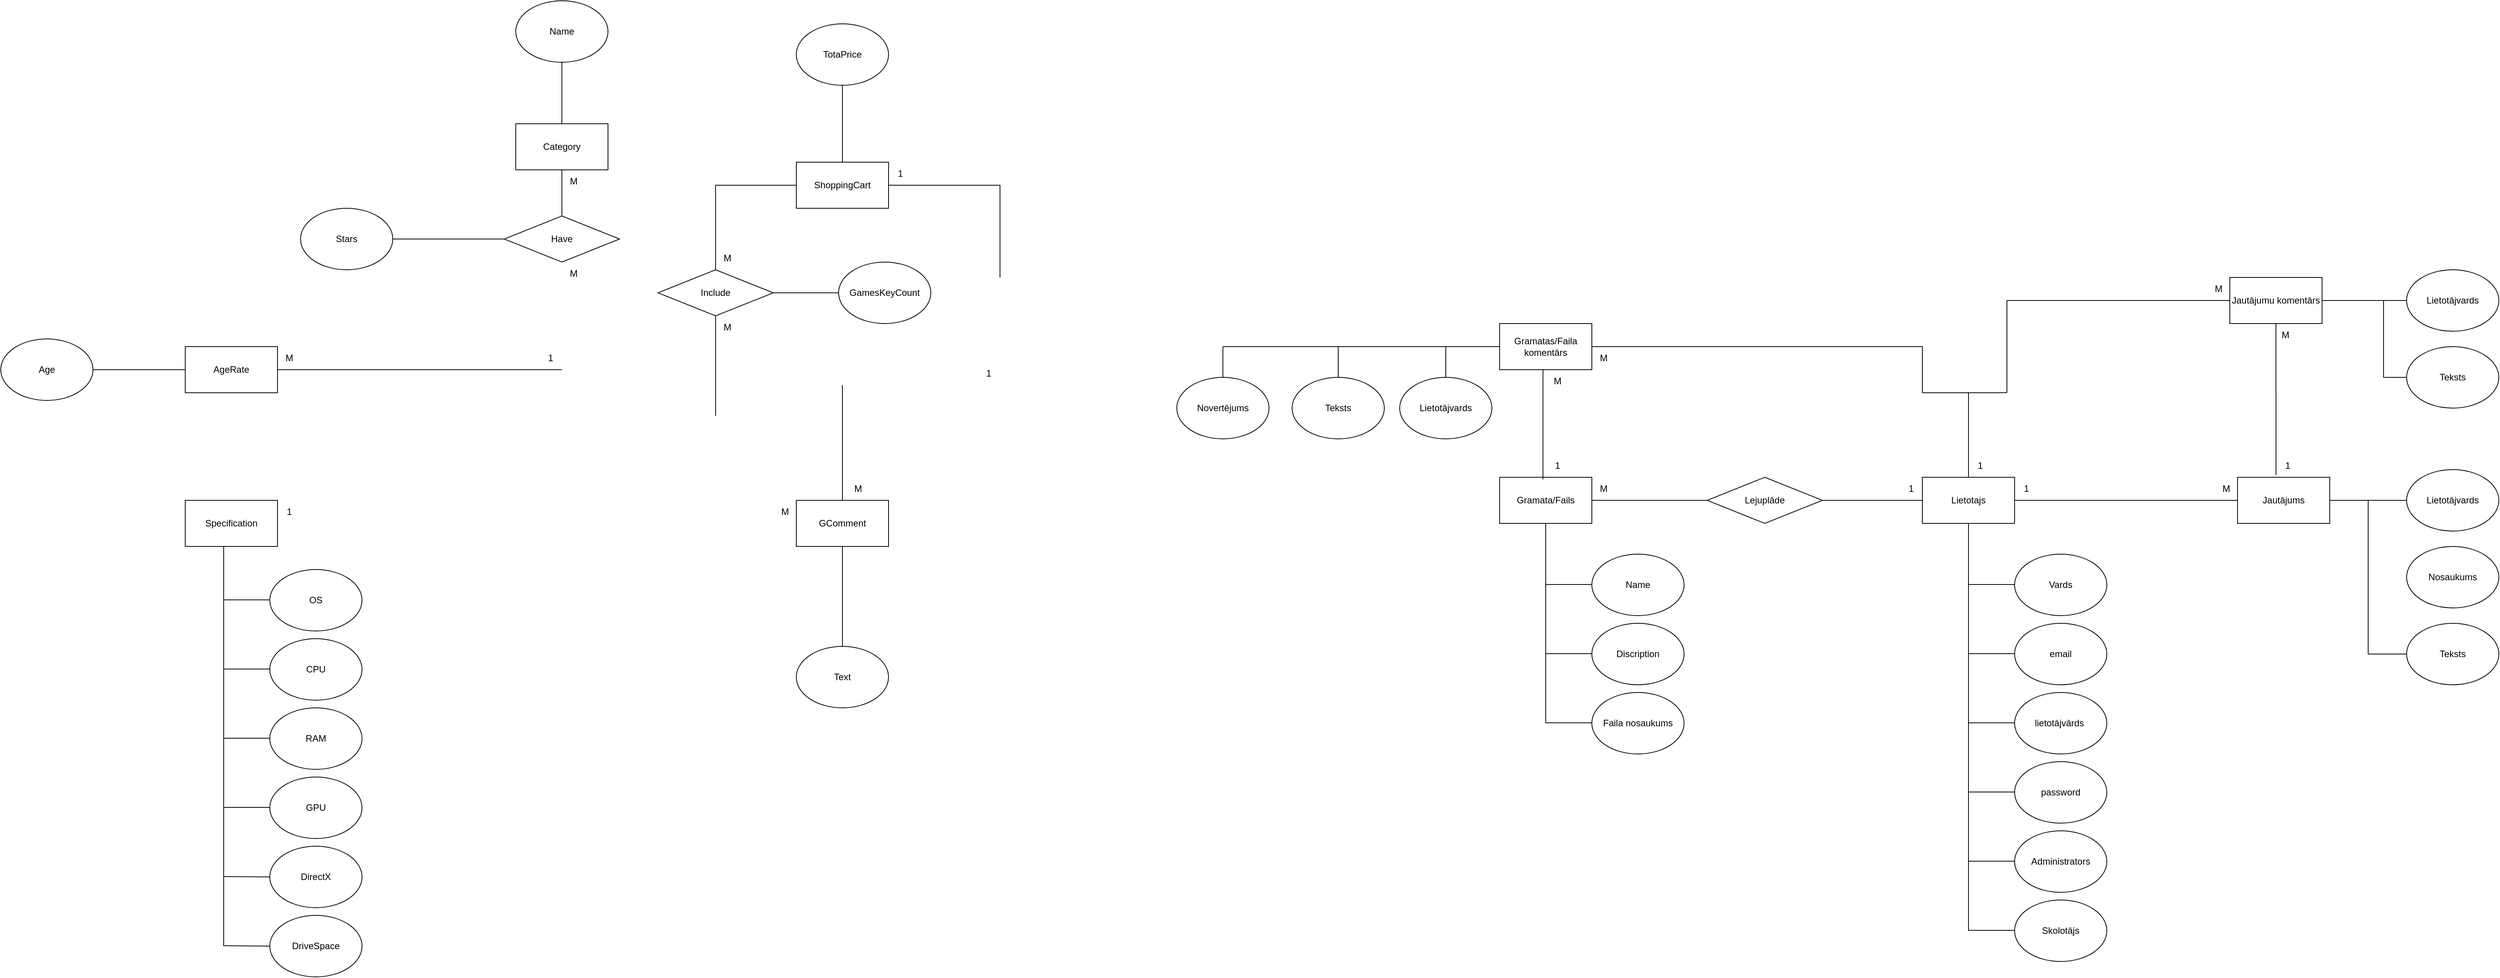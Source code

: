 <mxfile version="22.1.0" type="github">
  <diagram name="Страница — 1" id="zl32AqLXAHDdqQoyT2EN">
    <mxGraphModel dx="4814" dy="2252" grid="1" gridSize="10" guides="1" tooltips="1" connect="1" arrows="1" fold="1" page="1" pageScale="1" pageWidth="827" pageHeight="1169" math="0" shadow="0">
      <root>
        <mxCell id="0" />
        <mxCell id="1" parent="0" />
        <mxCell id="kFYqLt2y3ZUQdu_gal-k-1" value="Jautājumu komentārs" style="rounded=0;whiteSpace=wrap;html=1;" parent="1" vertex="1">
          <mxGeometry x="1160" y="130" width="120" height="60" as="geometry" />
        </mxCell>
        <mxCell id="kFYqLt2y3ZUQdu_gal-k-2" value="Jautājums" style="rounded=0;whiteSpace=wrap;html=1;" parent="1" vertex="1">
          <mxGeometry x="1170" y="390" width="120" height="60" as="geometry" />
        </mxCell>
        <mxCell id="kFYqLt2y3ZUQdu_gal-k-3" value="Gramata/Fails" style="rounded=0;whiteSpace=wrap;html=1;" parent="1" vertex="1">
          <mxGeometry x="210" y="390" width="120" height="60" as="geometry" />
        </mxCell>
        <mxCell id="kFYqLt2y3ZUQdu_gal-k-4" value="ShoppingCart" style="rounded=0;whiteSpace=wrap;html=1;" parent="1" vertex="1">
          <mxGeometry x="-705" y="-20" width="120" height="60" as="geometry" />
        </mxCell>
        <mxCell id="kFYqLt2y3ZUQdu_gal-k-5" value="Lietotajs" style="rounded=0;whiteSpace=wrap;html=1;" parent="1" vertex="1">
          <mxGeometry x="760" y="390" width="120" height="60" as="geometry" />
        </mxCell>
        <mxCell id="kFYqLt2y3ZUQdu_gal-k-6" value="Lietotājvards" style="ellipse;whiteSpace=wrap;html=1;" parent="1" vertex="1">
          <mxGeometry x="1390" y="120" width="120" height="80" as="geometry" />
        </mxCell>
        <mxCell id="kFYqLt2y3ZUQdu_gal-k-7" value="" style="endArrow=none;html=1;rounded=0;exitX=1;exitY=0.5;exitDx=0;exitDy=0;" parent="1" source="kFYqLt2y3ZUQdu_gal-k-1" edge="1">
          <mxGeometry width="50" height="50" relative="1" as="geometry">
            <mxPoint x="1270" y="300" as="sourcePoint" />
            <mxPoint x="1390" y="160" as="targetPoint" />
          </mxGeometry>
        </mxCell>
        <mxCell id="kFYqLt2y3ZUQdu_gal-k-8" value="Lietotājvards" style="ellipse;whiteSpace=wrap;html=1;" parent="1" vertex="1">
          <mxGeometry x="1390" y="380" width="120" height="80" as="geometry" />
        </mxCell>
        <mxCell id="kFYqLt2y3ZUQdu_gal-k-9" value="Nosaukums" style="ellipse;whiteSpace=wrap;html=1;" parent="1" vertex="1">
          <mxGeometry x="1390" y="480" width="120" height="80" as="geometry" />
        </mxCell>
        <mxCell id="kFYqLt2y3ZUQdu_gal-k-10" value="" style="endArrow=none;html=1;rounded=0;exitX=1;exitY=0.5;exitDx=0;exitDy=0;entryX=0;entryY=0.5;entryDx=0;entryDy=0;" parent="1" source="kFYqLt2y3ZUQdu_gal-k-2" edge="1">
          <mxGeometry width="50" height="50" relative="1" as="geometry">
            <mxPoint x="1270" y="560" as="sourcePoint" />
            <mxPoint x="1390" y="420" as="targetPoint" />
          </mxGeometry>
        </mxCell>
        <mxCell id="kFYqLt2y3ZUQdu_gal-k-11" value="" style="endArrow=none;html=1;rounded=0;" parent="1" edge="1">
          <mxGeometry width="50" height="50" relative="1" as="geometry">
            <mxPoint x="1340" y="420" as="sourcePoint" />
            <mxPoint x="1340" y="620" as="targetPoint" />
          </mxGeometry>
        </mxCell>
        <mxCell id="kFYqLt2y3ZUQdu_gal-k-13" value="" style="endArrow=none;html=1;rounded=0;exitX=0.417;exitY=-0.05;exitDx=0;exitDy=0;exitPerimeter=0;entryX=0.5;entryY=1;entryDx=0;entryDy=0;" parent="1" source="kFYqLt2y3ZUQdu_gal-k-2" target="kFYqLt2y3ZUQdu_gal-k-1" edge="1">
          <mxGeometry width="50" height="50" relative="1" as="geometry">
            <mxPoint x="990" y="420" as="sourcePoint" />
            <mxPoint x="1220" y="320" as="targetPoint" />
          </mxGeometry>
        </mxCell>
        <mxCell id="kFYqLt2y3ZUQdu_gal-k-14" value="" style="endArrow=none;html=1;rounded=0;exitX=1;exitY=0.5;exitDx=0;exitDy=0;entryX=1;entryY=1;entryDx=0;entryDy=0;entryPerimeter=0;" parent="1" source="kFYqLt2y3ZUQdu_gal-k-5" target="kFYqLt2y3ZUQdu_gal-k-74" edge="1">
          <mxGeometry width="50" height="50" relative="1" as="geometry">
            <mxPoint x="890" y="340" as="sourcePoint" />
            <mxPoint x="1180" y="420" as="targetPoint" />
          </mxGeometry>
        </mxCell>
        <mxCell id="kFYqLt2y3ZUQdu_gal-k-15" value="" style="endArrow=none;html=1;rounded=0;exitX=0.5;exitY=0;exitDx=0;exitDy=0;" parent="1" source="kFYqLt2y3ZUQdu_gal-k-5" edge="1">
          <mxGeometry width="50" height="50" relative="1" as="geometry">
            <mxPoint x="840" y="280" as="sourcePoint" />
            <mxPoint x="760" y="280" as="targetPoint" />
            <Array as="points">
              <mxPoint x="820" y="280" />
            </Array>
          </mxGeometry>
        </mxCell>
        <mxCell id="kFYqLt2y3ZUQdu_gal-k-16" value="" style="endArrow=none;html=1;rounded=0;entryX=0;entryY=0.5;entryDx=0;entryDy=0;" parent="1" target="kFYqLt2y3ZUQdu_gal-k-1" edge="1">
          <mxGeometry width="50" height="50" relative="1" as="geometry">
            <mxPoint x="870" y="280" as="sourcePoint" />
            <mxPoint x="1080" y="260" as="targetPoint" />
            <Array as="points">
              <mxPoint x="870" y="160" />
            </Array>
          </mxGeometry>
        </mxCell>
        <mxCell id="kFYqLt2y3ZUQdu_gal-k-17" value="GComment" style="rounded=0;whiteSpace=wrap;html=1;" parent="1" vertex="1">
          <mxGeometry x="-705" y="420" width="120" height="60" as="geometry" />
        </mxCell>
        <mxCell id="kFYqLt2y3ZUQdu_gal-k-18" value="Text" style="ellipse;whiteSpace=wrap;html=1;" parent="1" vertex="1">
          <mxGeometry x="-705" y="610" width="120" height="80" as="geometry" />
        </mxCell>
        <mxCell id="kFYqLt2y3ZUQdu_gal-k-19" value="" style="endArrow=none;html=1;rounded=0;exitX=0.5;exitY=1;exitDx=0;exitDy=0;" parent="1" source="kFYqLt2y3ZUQdu_gal-k-17" edge="1">
          <mxGeometry width="50" height="50" relative="1" as="geometry">
            <mxPoint x="-595" y="590" as="sourcePoint" />
            <mxPoint x="-645" y="610" as="targetPoint" />
          </mxGeometry>
        </mxCell>
        <mxCell id="kFYqLt2y3ZUQdu_gal-k-20" value="Vards" style="ellipse;whiteSpace=wrap;html=1;" parent="1" vertex="1">
          <mxGeometry x="880" y="490" width="120" height="80" as="geometry" />
        </mxCell>
        <mxCell id="kFYqLt2y3ZUQdu_gal-k-21" value="email" style="ellipse;whiteSpace=wrap;html=1;" parent="1" vertex="1">
          <mxGeometry x="880" y="580" width="120" height="80" as="geometry" />
        </mxCell>
        <mxCell id="kFYqLt2y3ZUQdu_gal-k-22" value="lietotājvārds&amp;nbsp;" style="ellipse;whiteSpace=wrap;html=1;" parent="1" vertex="1">
          <mxGeometry x="880" y="670" width="120" height="80" as="geometry" />
        </mxCell>
        <mxCell id="kFYqLt2y3ZUQdu_gal-k-23" value="password" style="ellipse;whiteSpace=wrap;html=1;" parent="1" vertex="1">
          <mxGeometry x="880" y="760" width="120" height="80" as="geometry" />
        </mxCell>
        <mxCell id="kFYqLt2y3ZUQdu_gal-k-24" value="Administrators" style="ellipse;whiteSpace=wrap;html=1;" parent="1" vertex="1">
          <mxGeometry x="880" y="850" width="120" height="80" as="geometry" />
        </mxCell>
        <mxCell id="kFYqLt2y3ZUQdu_gal-k-25" value="Skolotājs" style="ellipse;whiteSpace=wrap;html=1;" parent="1" vertex="1">
          <mxGeometry x="880" y="940" width="120" height="80" as="geometry" />
        </mxCell>
        <mxCell id="kFYqLt2y3ZUQdu_gal-k-26" value="" style="endArrow=none;html=1;rounded=0;" parent="1" edge="1">
          <mxGeometry width="50" height="50" relative="1" as="geometry">
            <mxPoint x="820" y="980" as="sourcePoint" />
            <mxPoint x="820" y="450" as="targetPoint" />
          </mxGeometry>
        </mxCell>
        <mxCell id="kFYqLt2y3ZUQdu_gal-k-27" value="" style="endArrow=none;html=1;rounded=0;entryX=0;entryY=0.5;entryDx=0;entryDy=0;" parent="1" edge="1">
          <mxGeometry width="50" height="50" relative="1" as="geometry">
            <mxPoint x="820" y="529.5" as="sourcePoint" />
            <mxPoint x="880" y="529.5" as="targetPoint" />
          </mxGeometry>
        </mxCell>
        <mxCell id="kFYqLt2y3ZUQdu_gal-k-28" value="" style="endArrow=none;html=1;rounded=0;entryX=0;entryY=0.5;entryDx=0;entryDy=0;" parent="1" edge="1">
          <mxGeometry width="50" height="50" relative="1" as="geometry">
            <mxPoint x="820" y="619.5" as="sourcePoint" />
            <mxPoint x="880" y="619.5" as="targetPoint" />
          </mxGeometry>
        </mxCell>
        <mxCell id="kFYqLt2y3ZUQdu_gal-k-29" value="" style="endArrow=none;html=1;rounded=0;entryX=0;entryY=0.5;entryDx=0;entryDy=0;" parent="1" edge="1">
          <mxGeometry width="50" height="50" relative="1" as="geometry">
            <mxPoint x="820" y="709.5" as="sourcePoint" />
            <mxPoint x="880" y="709.5" as="targetPoint" />
          </mxGeometry>
        </mxCell>
        <mxCell id="kFYqLt2y3ZUQdu_gal-k-30" value="" style="endArrow=none;html=1;rounded=0;entryX=0;entryY=0.5;entryDx=0;entryDy=0;" parent="1" edge="1">
          <mxGeometry width="50" height="50" relative="1" as="geometry">
            <mxPoint x="820" y="799.5" as="sourcePoint" />
            <mxPoint x="880" y="799.5" as="targetPoint" />
          </mxGeometry>
        </mxCell>
        <mxCell id="kFYqLt2y3ZUQdu_gal-k-31" value="" style="endArrow=none;html=1;rounded=0;entryX=0;entryY=0.5;entryDx=0;entryDy=0;" parent="1" edge="1">
          <mxGeometry width="50" height="50" relative="1" as="geometry">
            <mxPoint x="820" y="889.5" as="sourcePoint" />
            <mxPoint x="880" y="889.5" as="targetPoint" />
          </mxGeometry>
        </mxCell>
        <mxCell id="kFYqLt2y3ZUQdu_gal-k-32" value="" style="endArrow=none;html=1;rounded=0;entryX=0;entryY=0.5;entryDx=0;entryDy=0;" parent="1" edge="1">
          <mxGeometry width="50" height="50" relative="1" as="geometry">
            <mxPoint x="820" y="979.5" as="sourcePoint" />
            <mxPoint x="880" y="979.5" as="targetPoint" />
          </mxGeometry>
        </mxCell>
        <mxCell id="kFYqLt2y3ZUQdu_gal-k-34" value="" style="endArrow=none;html=1;rounded=0;" parent="1" target="kFYqLt2y3ZUQdu_gal-k-17" edge="1">
          <mxGeometry width="50" height="50" relative="1" as="geometry">
            <mxPoint x="-645" y="270" as="sourcePoint" />
            <mxPoint x="-484" y="340" as="targetPoint" />
          </mxGeometry>
        </mxCell>
        <mxCell id="kFYqLt2y3ZUQdu_gal-k-35" value="Name" style="ellipse;whiteSpace=wrap;html=1;" parent="1" vertex="1">
          <mxGeometry x="330" y="490" width="120" height="80" as="geometry" />
        </mxCell>
        <mxCell id="kFYqLt2y3ZUQdu_gal-k-36" value="Discription" style="ellipse;whiteSpace=wrap;html=1;" parent="1" vertex="1">
          <mxGeometry x="330" y="580" width="120" height="80" as="geometry" />
        </mxCell>
        <mxCell id="kFYqLt2y3ZUQdu_gal-k-37" value="Faila nosaukums" style="ellipse;whiteSpace=wrap;html=1;" parent="1" vertex="1">
          <mxGeometry x="330" y="670" width="120" height="80" as="geometry" />
        </mxCell>
        <mxCell id="kFYqLt2y3ZUQdu_gal-k-40" value="" style="endArrow=none;html=1;rounded=0;entryX=0.5;entryY=1;entryDx=0;entryDy=0;" parent="1" target="kFYqLt2y3ZUQdu_gal-k-3" edge="1">
          <mxGeometry width="50" height="50" relative="1" as="geometry">
            <mxPoint x="270" y="710" as="sourcePoint" />
            <mxPoint x="270" y="450" as="targetPoint" />
          </mxGeometry>
        </mxCell>
        <mxCell id="kFYqLt2y3ZUQdu_gal-k-41" value="" style="endArrow=none;html=1;rounded=0;entryX=0;entryY=0.5;entryDx=0;entryDy=0;" parent="1" edge="1">
          <mxGeometry width="50" height="50" relative="1" as="geometry">
            <mxPoint x="270" y="529.5" as="sourcePoint" />
            <mxPoint x="330" y="529.5" as="targetPoint" />
          </mxGeometry>
        </mxCell>
        <mxCell id="kFYqLt2y3ZUQdu_gal-k-42" value="" style="endArrow=none;html=1;rounded=0;entryX=0;entryY=0.5;entryDx=0;entryDy=0;" parent="1" edge="1">
          <mxGeometry width="50" height="50" relative="1" as="geometry">
            <mxPoint x="270" y="619.5" as="sourcePoint" />
            <mxPoint x="330" y="619.5" as="targetPoint" />
          </mxGeometry>
        </mxCell>
        <mxCell id="kFYqLt2y3ZUQdu_gal-k-43" value="" style="endArrow=none;html=1;rounded=0;entryX=0;entryY=0.5;entryDx=0;entryDy=0;" parent="1" edge="1">
          <mxGeometry width="50" height="50" relative="1" as="geometry">
            <mxPoint x="270" y="709.5" as="sourcePoint" />
            <mxPoint x="330" y="709.5" as="targetPoint" />
          </mxGeometry>
        </mxCell>
        <mxCell id="kFYqLt2y3ZUQdu_gal-k-47" value="Category" style="rounded=0;whiteSpace=wrap;html=1;" parent="1" vertex="1">
          <mxGeometry x="-1070" y="-70" width="120" height="60" as="geometry" />
        </mxCell>
        <mxCell id="kFYqLt2y3ZUQdu_gal-k-48" value="AgeRate" style="rounded=0;whiteSpace=wrap;html=1;" parent="1" vertex="1">
          <mxGeometry x="-1500" y="220" width="120" height="60" as="geometry" />
        </mxCell>
        <mxCell id="kFYqLt2y3ZUQdu_gal-k-49" value="Specification" style="rounded=0;whiteSpace=wrap;html=1;" parent="1" vertex="1">
          <mxGeometry x="-1500" y="420" width="120" height="60" as="geometry" />
        </mxCell>
        <mxCell id="kFYqLt2y3ZUQdu_gal-k-50" value="OS" style="ellipse;whiteSpace=wrap;html=1;" parent="1" vertex="1">
          <mxGeometry x="-1390" y="510" width="120" height="80" as="geometry" />
        </mxCell>
        <mxCell id="kFYqLt2y3ZUQdu_gal-k-51" value="CPU" style="ellipse;whiteSpace=wrap;html=1;" parent="1" vertex="1">
          <mxGeometry x="-1390" y="600" width="120" height="80" as="geometry" />
        </mxCell>
        <mxCell id="kFYqLt2y3ZUQdu_gal-k-52" value="RAM" style="ellipse;whiteSpace=wrap;html=1;" parent="1" vertex="1">
          <mxGeometry x="-1390" y="690" width="120" height="80" as="geometry" />
        </mxCell>
        <mxCell id="kFYqLt2y3ZUQdu_gal-k-53" value="GPU" style="ellipse;whiteSpace=wrap;html=1;" parent="1" vertex="1">
          <mxGeometry x="-1390" y="780" width="120" height="80" as="geometry" />
        </mxCell>
        <mxCell id="kFYqLt2y3ZUQdu_gal-k-54" value="DirectX" style="ellipse;whiteSpace=wrap;html=1;" parent="1" vertex="1">
          <mxGeometry x="-1390" y="870" width="120" height="80" as="geometry" />
        </mxCell>
        <mxCell id="kFYqLt2y3ZUQdu_gal-k-55" value="" style="endArrow=none;html=1;rounded=0;" parent="1" edge="1">
          <mxGeometry width="50" height="50" relative="1" as="geometry">
            <mxPoint x="-1450" y="1000" as="sourcePoint" />
            <mxPoint x="-1450" y="480" as="targetPoint" />
          </mxGeometry>
        </mxCell>
        <mxCell id="kFYqLt2y3ZUQdu_gal-k-56" value="" style="endArrow=none;html=1;rounded=0;entryX=0;entryY=0.5;entryDx=0;entryDy=0;" parent="1" edge="1">
          <mxGeometry width="50" height="50" relative="1" as="geometry">
            <mxPoint x="-1450" y="549.5" as="sourcePoint" />
            <mxPoint x="-1390" y="549.5" as="targetPoint" />
          </mxGeometry>
        </mxCell>
        <mxCell id="kFYqLt2y3ZUQdu_gal-k-57" value="" style="endArrow=none;html=1;rounded=0;entryX=0;entryY=0.5;entryDx=0;entryDy=0;" parent="1" edge="1">
          <mxGeometry width="50" height="50" relative="1" as="geometry">
            <mxPoint x="-1450" y="639.5" as="sourcePoint" />
            <mxPoint x="-1390" y="639.5" as="targetPoint" />
          </mxGeometry>
        </mxCell>
        <mxCell id="kFYqLt2y3ZUQdu_gal-k-58" value="" style="endArrow=none;html=1;rounded=0;entryX=0;entryY=0.5;entryDx=0;entryDy=0;" parent="1" edge="1">
          <mxGeometry width="50" height="50" relative="1" as="geometry">
            <mxPoint x="-1450" y="729.5" as="sourcePoint" />
            <mxPoint x="-1390" y="729.5" as="targetPoint" />
          </mxGeometry>
        </mxCell>
        <mxCell id="kFYqLt2y3ZUQdu_gal-k-59" value="" style="endArrow=none;html=1;rounded=0;entryX=0;entryY=0.5;entryDx=0;entryDy=0;" parent="1" edge="1">
          <mxGeometry width="50" height="50" relative="1" as="geometry">
            <mxPoint x="-1450" y="819.5" as="sourcePoint" />
            <mxPoint x="-1390" y="819.5" as="targetPoint" />
          </mxGeometry>
        </mxCell>
        <mxCell id="kFYqLt2y3ZUQdu_gal-k-60" value="" style="endArrow=none;html=1;rounded=0;entryX=0;entryY=0.5;entryDx=0;entryDy=0;" parent="1" edge="1">
          <mxGeometry width="50" height="50" relative="1" as="geometry">
            <mxPoint x="-1450" y="909.5" as="sourcePoint" />
            <mxPoint x="-1390" y="910" as="targetPoint" />
          </mxGeometry>
        </mxCell>
        <mxCell id="kFYqLt2y3ZUQdu_gal-k-61" value="DriveSpace" style="ellipse;whiteSpace=wrap;html=1;" parent="1" vertex="1">
          <mxGeometry x="-1390" y="960" width="120" height="80" as="geometry" />
        </mxCell>
        <mxCell id="kFYqLt2y3ZUQdu_gal-k-62" value="" style="endArrow=none;html=1;rounded=0;entryX=0;entryY=0.5;entryDx=0;entryDy=0;" parent="1" edge="1">
          <mxGeometry width="50" height="50" relative="1" as="geometry">
            <mxPoint x="-1450" y="999.5" as="sourcePoint" />
            <mxPoint x="-1390" y="1000" as="targetPoint" />
          </mxGeometry>
        </mxCell>
        <mxCell id="kFYqLt2y3ZUQdu_gal-k-64" value="Age" style="ellipse;whiteSpace=wrap;html=1;" parent="1" vertex="1">
          <mxGeometry x="-1740" y="210" width="120" height="80" as="geometry" />
        </mxCell>
        <mxCell id="kFYqLt2y3ZUQdu_gal-k-65" value="" style="endArrow=none;html=1;rounded=0;exitX=0;exitY=0.5;exitDx=0;exitDy=0;" parent="1" source="kFYqLt2y3ZUQdu_gal-k-48" edge="1">
          <mxGeometry width="50" height="50" relative="1" as="geometry">
            <mxPoint x="-1840" y="250" as="sourcePoint" />
            <mxPoint x="-1620" y="250" as="targetPoint" />
          </mxGeometry>
        </mxCell>
        <mxCell id="kFYqLt2y3ZUQdu_gal-k-67" value="" style="endArrow=none;html=1;rounded=0;" parent="1" source="kFYqLt2y3ZUQdu_gal-k-48" edge="1">
          <mxGeometry width="50" height="50" relative="1" as="geometry">
            <mxPoint x="-1160" y="250" as="sourcePoint" />
            <mxPoint x="-1010" y="250" as="targetPoint" />
          </mxGeometry>
        </mxCell>
        <mxCell id="kFYqLt2y3ZUQdu_gal-k-68" value="Have" style="rhombus;whiteSpace=wrap;html=1;" parent="1" vertex="1">
          <mxGeometry x="-1085" y="50" width="150" height="60" as="geometry" />
        </mxCell>
        <mxCell id="kFYqLt2y3ZUQdu_gal-k-69" value="" style="endArrow=none;html=1;rounded=0;entryX=0.5;entryY=1;entryDx=0;entryDy=0;exitX=0.5;exitY=0;exitDx=0;exitDy=0;" parent="1" source="kFYqLt2y3ZUQdu_gal-k-68" target="kFYqLt2y3ZUQdu_gal-k-47" edge="1">
          <mxGeometry width="50" height="50" relative="1" as="geometry">
            <mxPoint x="-925" y="170" as="sourcePoint" />
            <mxPoint x="-855" y="170" as="targetPoint" />
          </mxGeometry>
        </mxCell>
        <mxCell id="kFYqLt2y3ZUQdu_gal-k-70" value="Name" style="ellipse;whiteSpace=wrap;html=1;" parent="1" vertex="1">
          <mxGeometry x="-1070" y="-230" width="120" height="80" as="geometry" />
        </mxCell>
        <mxCell id="kFYqLt2y3ZUQdu_gal-k-71" value="" style="endArrow=none;html=1;rounded=0;entryX=0.5;entryY=1;entryDx=0;entryDy=0;exitX=0.5;exitY=0;exitDx=0;exitDy=0;" parent="1" source="kFYqLt2y3ZUQdu_gal-k-47" edge="1">
          <mxGeometry width="50" height="50" relative="1" as="geometry">
            <mxPoint x="-970" y="-80" as="sourcePoint" />
            <mxPoint x="-1010.0" y="-150" as="targetPoint" />
          </mxGeometry>
        </mxCell>
        <mxCell id="kFYqLt2y3ZUQdu_gal-k-72" value="TotaPrice" style="ellipse;whiteSpace=wrap;html=1;" parent="1" vertex="1">
          <mxGeometry x="-705" y="-200" width="120" height="80" as="geometry" />
        </mxCell>
        <mxCell id="kFYqLt2y3ZUQdu_gal-k-73" value="1" style="text;html=1;align=center;verticalAlign=middle;resizable=0;points=[];autosize=1;strokeColor=none;fillColor=none;" parent="1" vertex="1">
          <mxGeometry x="880" y="390" width="30" height="30" as="geometry" />
        </mxCell>
        <mxCell id="kFYqLt2y3ZUQdu_gal-k-74" value="M" style="text;html=1;align=center;verticalAlign=middle;resizable=0;points=[];autosize=1;strokeColor=none;fillColor=none;" parent="1" vertex="1">
          <mxGeometry x="1140" y="390" width="30" height="30" as="geometry" />
        </mxCell>
        <mxCell id="kFYqLt2y3ZUQdu_gal-k-75" value="M" style="text;html=1;align=center;verticalAlign=middle;resizable=0;points=[];autosize=1;strokeColor=none;fillColor=none;" parent="1" vertex="1">
          <mxGeometry x="1217" y="190" width="30" height="30" as="geometry" />
        </mxCell>
        <mxCell id="kFYqLt2y3ZUQdu_gal-k-76" value="1" style="text;html=1;align=center;verticalAlign=middle;resizable=0;points=[];autosize=1;strokeColor=none;fillColor=none;" parent="1" vertex="1">
          <mxGeometry x="1220" y="360" width="30" height="30" as="geometry" />
        </mxCell>
        <mxCell id="kFYqLt2y3ZUQdu_gal-k-77" value="M" style="text;html=1;align=center;verticalAlign=middle;resizable=0;points=[];autosize=1;strokeColor=none;fillColor=none;" parent="1" vertex="1">
          <mxGeometry x="1130" y="130" width="30" height="30" as="geometry" />
        </mxCell>
        <mxCell id="kFYqLt2y3ZUQdu_gal-k-78" value="1" style="text;html=1;align=center;verticalAlign=middle;resizable=0;points=[];autosize=1;strokeColor=none;fillColor=none;" parent="1" vertex="1">
          <mxGeometry x="-470" y="240" width="30" height="30" as="geometry" />
        </mxCell>
        <mxCell id="kFYqLt2y3ZUQdu_gal-k-79" value="M" style="text;html=1;align=center;verticalAlign=middle;resizable=0;points=[];autosize=1;strokeColor=none;fillColor=none;" parent="1" vertex="1">
          <mxGeometry x="-640" y="390" width="30" height="30" as="geometry" />
        </mxCell>
        <mxCell id="kFYqLt2y3ZUQdu_gal-k-80" value="M" style="text;html=1;align=center;verticalAlign=middle;resizable=0;points=[];autosize=1;strokeColor=none;fillColor=none;" parent="1" vertex="1">
          <mxGeometry x="-735" y="420" width="30" height="30" as="geometry" />
        </mxCell>
        <mxCell id="kFYqLt2y3ZUQdu_gal-k-81" value="1" style="text;html=1;align=center;verticalAlign=middle;resizable=0;points=[];autosize=1;strokeColor=none;fillColor=none;" parent="1" vertex="1">
          <mxGeometry x="730" y="390" width="30" height="30" as="geometry" />
        </mxCell>
        <mxCell id="kFYqLt2y3ZUQdu_gal-k-83" value="1" style="text;html=1;align=center;verticalAlign=middle;resizable=0;points=[];autosize=1;strokeColor=none;fillColor=none;" parent="1" vertex="1">
          <mxGeometry x="-1380" y="420" width="30" height="30" as="geometry" />
        </mxCell>
        <mxCell id="kFYqLt2y3ZUQdu_gal-k-84" value="M" style="text;html=1;align=center;verticalAlign=middle;resizable=0;points=[];autosize=1;strokeColor=none;fillColor=none;" parent="1" vertex="1">
          <mxGeometry x="-1380" y="220" width="30" height="30" as="geometry" />
        </mxCell>
        <mxCell id="kFYqLt2y3ZUQdu_gal-k-85" value="1" style="text;html=1;align=center;verticalAlign=middle;resizable=0;points=[];autosize=1;strokeColor=none;fillColor=none;" parent="1" vertex="1">
          <mxGeometry x="-1040" y="220" width="30" height="30" as="geometry" />
        </mxCell>
        <mxCell id="kFYqLt2y3ZUQdu_gal-k-86" value="M" style="text;html=1;align=center;verticalAlign=middle;resizable=0;points=[];autosize=1;strokeColor=none;fillColor=none;" parent="1" vertex="1">
          <mxGeometry x="-1010" y="110" width="30" height="30" as="geometry" />
        </mxCell>
        <mxCell id="kFYqLt2y3ZUQdu_gal-k-87" value="M" style="text;html=1;align=center;verticalAlign=middle;resizable=0;points=[];autosize=1;strokeColor=none;fillColor=none;" parent="1" vertex="1">
          <mxGeometry x="-1010" y="-10" width="30" height="30" as="geometry" />
        </mxCell>
        <mxCell id="kFYqLt2y3ZUQdu_gal-k-88" value="Include" style="rhombus;whiteSpace=wrap;html=1;" parent="1" vertex="1">
          <mxGeometry x="-885" y="120" width="150" height="60" as="geometry" />
        </mxCell>
        <mxCell id="kFYqLt2y3ZUQdu_gal-k-89" value="" style="endArrow=none;html=1;rounded=0;entryX=0.5;entryY=1;entryDx=0;entryDy=0;exitX=0.5;exitY=0;exitDx=0;exitDy=0;" parent="1" source="kFYqLt2y3ZUQdu_gal-k-4" edge="1">
          <mxGeometry width="50" height="50" relative="1" as="geometry">
            <mxPoint x="-586" y="-50" as="sourcePoint" />
            <mxPoint x="-645" y="-120" as="targetPoint" />
          </mxGeometry>
        </mxCell>
        <mxCell id="kFYqLt2y3ZUQdu_gal-k-90" value="" style="endArrow=none;html=1;rounded=0;exitX=1;exitY=0.5;exitDx=0;exitDy=0;" parent="1" source="kFYqLt2y3ZUQdu_gal-k-4" edge="1">
          <mxGeometry width="50" height="50" relative="1" as="geometry">
            <mxPoint x="-370" y="20" as="sourcePoint" />
            <mxPoint x="-440" y="130" as="targetPoint" />
            <Array as="points">
              <mxPoint x="-440" y="10" />
            </Array>
          </mxGeometry>
        </mxCell>
        <mxCell id="kFYqLt2y3ZUQdu_gal-k-92" value="" style="endArrow=none;html=1;rounded=0;entryX=0.5;entryY=1;entryDx=0;entryDy=0;" parent="1" target="kFYqLt2y3ZUQdu_gal-k-88" edge="1">
          <mxGeometry width="50" height="50" relative="1" as="geometry">
            <mxPoint x="-810" y="310" as="sourcePoint" />
            <mxPoint x="-760" y="160" as="targetPoint" />
          </mxGeometry>
        </mxCell>
        <mxCell id="kFYqLt2y3ZUQdu_gal-k-93" value="M" style="text;html=1;align=center;verticalAlign=middle;resizable=0;points=[];autosize=1;strokeColor=none;fillColor=none;" parent="1" vertex="1">
          <mxGeometry x="-810" y="180" width="30" height="30" as="geometry" />
        </mxCell>
        <mxCell id="kFYqLt2y3ZUQdu_gal-k-94" value="" style="endArrow=none;html=1;rounded=0;exitX=0;exitY=0.5;exitDx=0;exitDy=0;entryX=0.5;entryY=0;entryDx=0;entryDy=0;" parent="1" source="kFYqLt2y3ZUQdu_gal-k-4" target="kFYqLt2y3ZUQdu_gal-k-88" edge="1">
          <mxGeometry width="50" height="50" relative="1" as="geometry">
            <mxPoint x="-780" y="9" as="sourcePoint" />
            <mxPoint x="-910" y="9" as="targetPoint" />
            <Array as="points">
              <mxPoint x="-810" y="10" />
            </Array>
          </mxGeometry>
        </mxCell>
        <mxCell id="kFYqLt2y3ZUQdu_gal-k-95" value="M" style="text;html=1;align=center;verticalAlign=middle;resizable=0;points=[];autosize=1;strokeColor=none;fillColor=none;" parent="1" vertex="1">
          <mxGeometry x="-810" y="90" width="30" height="30" as="geometry" />
        </mxCell>
        <mxCell id="kFYqLt2y3ZUQdu_gal-k-96" value="" style="endArrow=none;html=1;rounded=0;entryX=0;entryY=0.5;entryDx=0;entryDy=0;exitX=1;exitY=0.5;exitDx=0;exitDy=0;" parent="1" source="kFYqLt2y3ZUQdu_gal-k-99" target="kFYqLt2y3ZUQdu_gal-k-68" edge="1">
          <mxGeometry width="50" height="50" relative="1" as="geometry">
            <mxPoint x="-1220" y="80" as="sourcePoint" />
            <mxPoint x="-1130" y="79.5" as="targetPoint" />
          </mxGeometry>
        </mxCell>
        <mxCell id="kFYqLt2y3ZUQdu_gal-k-97" value="" style="endArrow=none;html=1;rounded=0;exitX=1;exitY=0.5;exitDx=0;exitDy=0;entryX=0;entryY=0.5;entryDx=0;entryDy=0;" parent="1" source="kFYqLt2y3ZUQdu_gal-k-88" target="kFYqLt2y3ZUQdu_gal-k-98" edge="1">
          <mxGeometry width="50" height="50" relative="1" as="geometry">
            <mxPoint x="-712.5" y="149.5" as="sourcePoint" />
            <mxPoint x="-650" y="150" as="targetPoint" />
          </mxGeometry>
        </mxCell>
        <mxCell id="kFYqLt2y3ZUQdu_gal-k-98" value="GamesKeyCount" style="ellipse;whiteSpace=wrap;html=1;" parent="1" vertex="1">
          <mxGeometry x="-650" y="110" width="120" height="80" as="geometry" />
        </mxCell>
        <mxCell id="kFYqLt2y3ZUQdu_gal-k-99" value="Stars" style="ellipse;whiteSpace=wrap;html=1;" parent="1" vertex="1">
          <mxGeometry x="-1350" y="40" width="120" height="80" as="geometry" />
        </mxCell>
        <mxCell id="kFYqLt2y3ZUQdu_gal-k-100" value="1" style="text;html=1;align=center;verticalAlign=middle;resizable=0;points=[];autosize=1;strokeColor=none;fillColor=none;" parent="1" vertex="1">
          <mxGeometry x="820" y="360" width="30" height="30" as="geometry" />
        </mxCell>
        <mxCell id="kFYqLt2y3ZUQdu_gal-k-101" value="1" style="text;html=1;align=center;verticalAlign=middle;resizable=0;points=[];autosize=1;strokeColor=none;fillColor=none;" parent="1" vertex="1">
          <mxGeometry x="-585" y="-20" width="30" height="30" as="geometry" />
        </mxCell>
        <mxCell id="kFYqLt2y3ZUQdu_gal-k-102" value="" style="endArrow=none;html=1;rounded=0;" parent="1" edge="1">
          <mxGeometry width="50" height="50" relative="1" as="geometry">
            <mxPoint x="820" y="280" as="sourcePoint" />
            <mxPoint x="870" y="280" as="targetPoint" />
          </mxGeometry>
        </mxCell>
        <mxCell id="kFYqLt2y3ZUQdu_gal-k-103" value="" style="endArrow=none;html=1;rounded=0;entryX=0;entryY=0.5;entryDx=0;entryDy=0;exitX=1;exitY=0.5;exitDx=0;exitDy=0;" parent="1" source="kFYqLt2y3ZUQdu_gal-k-106" target="kFYqLt2y3ZUQdu_gal-k-5" edge="1">
          <mxGeometry width="50" height="50" relative="1" as="geometry">
            <mxPoint x="540" y="420" as="sourcePoint" />
            <mxPoint x="730" y="410" as="targetPoint" />
          </mxGeometry>
        </mxCell>
        <mxCell id="kFYqLt2y3ZUQdu_gal-k-106" value="Lejuplāde" style="rhombus;whiteSpace=wrap;html=1;" parent="1" vertex="1">
          <mxGeometry x="480" y="390" width="150" height="60" as="geometry" />
        </mxCell>
        <mxCell id="kFYqLt2y3ZUQdu_gal-k-107" value="M" style="text;html=1;align=center;verticalAlign=middle;resizable=0;points=[];autosize=1;strokeColor=none;fillColor=none;" parent="1" vertex="1">
          <mxGeometry x="270" y="250" width="30" height="30" as="geometry" />
        </mxCell>
        <mxCell id="kFYqLt2y3ZUQdu_gal-k-108" value="" style="endArrow=none;html=1;rounded=0;entryX=0;entryY=0.5;entryDx=0;entryDy=0;exitX=1;exitY=0.5;exitDx=0;exitDy=0;" parent="1" source="kFYqLt2y3ZUQdu_gal-k-3" target="kFYqLt2y3ZUQdu_gal-k-106" edge="1">
          <mxGeometry width="50" height="50" relative="1" as="geometry">
            <mxPoint x="490" y="479.05" as="sourcePoint" />
            <mxPoint x="715" y="479.05" as="targetPoint" />
          </mxGeometry>
        </mxCell>
        <mxCell id="kFYqLt2y3ZUQdu_gal-k-109" value="Gramatas/Faila&lt;br&gt;komentārs" style="rounded=0;whiteSpace=wrap;html=1;" parent="1" vertex="1">
          <mxGeometry x="210" y="190" width="120" height="60" as="geometry" />
        </mxCell>
        <mxCell id="kFYqLt2y3ZUQdu_gal-k-110" value="Lietotājvards" style="ellipse;whiteSpace=wrap;html=1;" parent="1" vertex="1">
          <mxGeometry x="80" y="260" width="120" height="80" as="geometry" />
        </mxCell>
        <mxCell id="kFYqLt2y3ZUQdu_gal-k-111" value="Teksts" style="ellipse;whiteSpace=wrap;html=1;" parent="1" vertex="1">
          <mxGeometry x="-60" y="260" width="120" height="80" as="geometry" />
        </mxCell>
        <mxCell id="kFYqLt2y3ZUQdu_gal-k-112" value="Novertējums" style="ellipse;whiteSpace=wrap;html=1;" parent="1" vertex="1">
          <mxGeometry x="-210" y="260" width="120" height="80" as="geometry" />
        </mxCell>
        <mxCell id="kFYqLt2y3ZUQdu_gal-k-113" value="" style="endArrow=none;html=1;rounded=0;entryX=0;entryY=0.5;entryDx=0;entryDy=0;" parent="1" target="kFYqLt2y3ZUQdu_gal-k-109" edge="1">
          <mxGeometry width="50" height="50" relative="1" as="geometry">
            <mxPoint x="-150" y="220" as="sourcePoint" />
            <mxPoint x="270" y="250" as="targetPoint" />
          </mxGeometry>
        </mxCell>
        <mxCell id="kFYqLt2y3ZUQdu_gal-k-114" value="" style="endArrow=none;html=1;rounded=0;entryX=0.5;entryY=0;entryDx=0;entryDy=0;" parent="1" target="kFYqLt2y3ZUQdu_gal-k-110" edge="1">
          <mxGeometry width="50" height="50" relative="1" as="geometry">
            <mxPoint x="140" y="220" as="sourcePoint" />
            <mxPoint x="330" y="329.5" as="targetPoint" />
          </mxGeometry>
        </mxCell>
        <mxCell id="kFYqLt2y3ZUQdu_gal-k-115" value="" style="endArrow=none;html=1;rounded=0;entryX=0.5;entryY=0;entryDx=0;entryDy=0;" parent="1" target="kFYqLt2y3ZUQdu_gal-k-111" edge="1">
          <mxGeometry width="50" height="50" relative="1" as="geometry">
            <mxPoint y="220" as="sourcePoint" />
            <mxPoint x="330" y="419.5" as="targetPoint" />
          </mxGeometry>
        </mxCell>
        <mxCell id="kFYqLt2y3ZUQdu_gal-k-116" value="" style="endArrow=none;html=1;rounded=0;entryX=0.5;entryY=0;entryDx=0;entryDy=0;" parent="1" target="kFYqLt2y3ZUQdu_gal-k-112" edge="1">
          <mxGeometry width="50" height="50" relative="1" as="geometry">
            <mxPoint x="-150" y="220" as="sourcePoint" />
            <mxPoint x="330" y="509.5" as="targetPoint" />
          </mxGeometry>
        </mxCell>
        <mxCell id="kFYqLt2y3ZUQdu_gal-k-118" value="" style="endArrow=none;html=1;rounded=0;exitX=1;exitY=0.5;exitDx=0;exitDy=0;" parent="1" source="kFYqLt2y3ZUQdu_gal-k-109" edge="1">
          <mxGeometry width="50" height="50" relative="1" as="geometry">
            <mxPoint x="490" y="279.05" as="sourcePoint" />
            <mxPoint x="760" y="280" as="targetPoint" />
            <Array as="points">
              <mxPoint x="760" y="220" />
            </Array>
          </mxGeometry>
        </mxCell>
        <mxCell id="kFYqLt2y3ZUQdu_gal-k-130" value="1" style="text;html=1;align=center;verticalAlign=middle;resizable=0;points=[];autosize=1;strokeColor=none;fillColor=none;" parent="1" vertex="1">
          <mxGeometry x="270" y="360" width="30" height="30" as="geometry" />
        </mxCell>
        <mxCell id="kFYqLt2y3ZUQdu_gal-k-132" value="" style="endArrow=none;html=1;rounded=0;entryX=0.47;entryY=0.046;entryDx=0;entryDy=0;exitX=0.47;exitY=1.009;exitDx=0;exitDy=0;exitPerimeter=0;entryPerimeter=0;" parent="1" source="kFYqLt2y3ZUQdu_gal-k-109" target="kFYqLt2y3ZUQdu_gal-k-3" edge="1">
          <mxGeometry width="50" height="50" relative="1" as="geometry">
            <mxPoint x="310" y="330" as="sourcePoint" />
            <mxPoint x="365" y="330" as="targetPoint" />
          </mxGeometry>
        </mxCell>
        <mxCell id="kFYqLt2y3ZUQdu_gal-k-133" value="M" style="text;html=1;align=center;verticalAlign=middle;resizable=0;points=[];autosize=1;strokeColor=none;fillColor=none;" parent="1" vertex="1">
          <mxGeometry x="330" y="390" width="30" height="30" as="geometry" />
        </mxCell>
        <mxCell id="kFYqLt2y3ZUQdu_gal-k-134" value="M" style="text;html=1;align=center;verticalAlign=middle;resizable=0;points=[];autosize=1;strokeColor=none;fillColor=none;" parent="1" vertex="1">
          <mxGeometry x="330" y="220" width="30" height="30" as="geometry" />
        </mxCell>
        <mxCell id="TipFDsnjB_aHPclZi5g--1" value="Teksts" style="ellipse;whiteSpace=wrap;html=1;" vertex="1" parent="1">
          <mxGeometry x="1390" y="580" width="120" height="80" as="geometry" />
        </mxCell>
        <mxCell id="TipFDsnjB_aHPclZi5g--2" value="" style="endArrow=none;html=1;rounded=0;entryX=0;entryY=0.5;entryDx=0;entryDy=0;" edge="1" parent="1" target="TipFDsnjB_aHPclZi5g--1">
          <mxGeometry width="50" height="50" relative="1" as="geometry">
            <mxPoint x="1340" y="620" as="sourcePoint" />
            <mxPoint x="1380" y="669" as="targetPoint" />
          </mxGeometry>
        </mxCell>
        <mxCell id="TipFDsnjB_aHPclZi5g--3" value="Teksts" style="ellipse;whiteSpace=wrap;html=1;" vertex="1" parent="1">
          <mxGeometry x="1390" y="220" width="120" height="80" as="geometry" />
        </mxCell>
        <mxCell id="TipFDsnjB_aHPclZi5g--4" value="" style="endArrow=none;html=1;rounded=0;" edge="1" parent="1">
          <mxGeometry width="50" height="50" relative="1" as="geometry">
            <mxPoint x="1360" y="160" as="sourcePoint" />
            <mxPoint x="1360" y="260" as="targetPoint" />
          </mxGeometry>
        </mxCell>
        <mxCell id="TipFDsnjB_aHPclZi5g--5" value="" style="endArrow=none;html=1;rounded=0;entryX=0;entryY=0.5;entryDx=0;entryDy=0;" edge="1" parent="1" target="TipFDsnjB_aHPclZi5g--3">
          <mxGeometry width="50" height="50" relative="1" as="geometry">
            <mxPoint x="1360" y="260" as="sourcePoint" />
            <mxPoint x="1390" y="299" as="targetPoint" />
          </mxGeometry>
        </mxCell>
      </root>
    </mxGraphModel>
  </diagram>
</mxfile>
